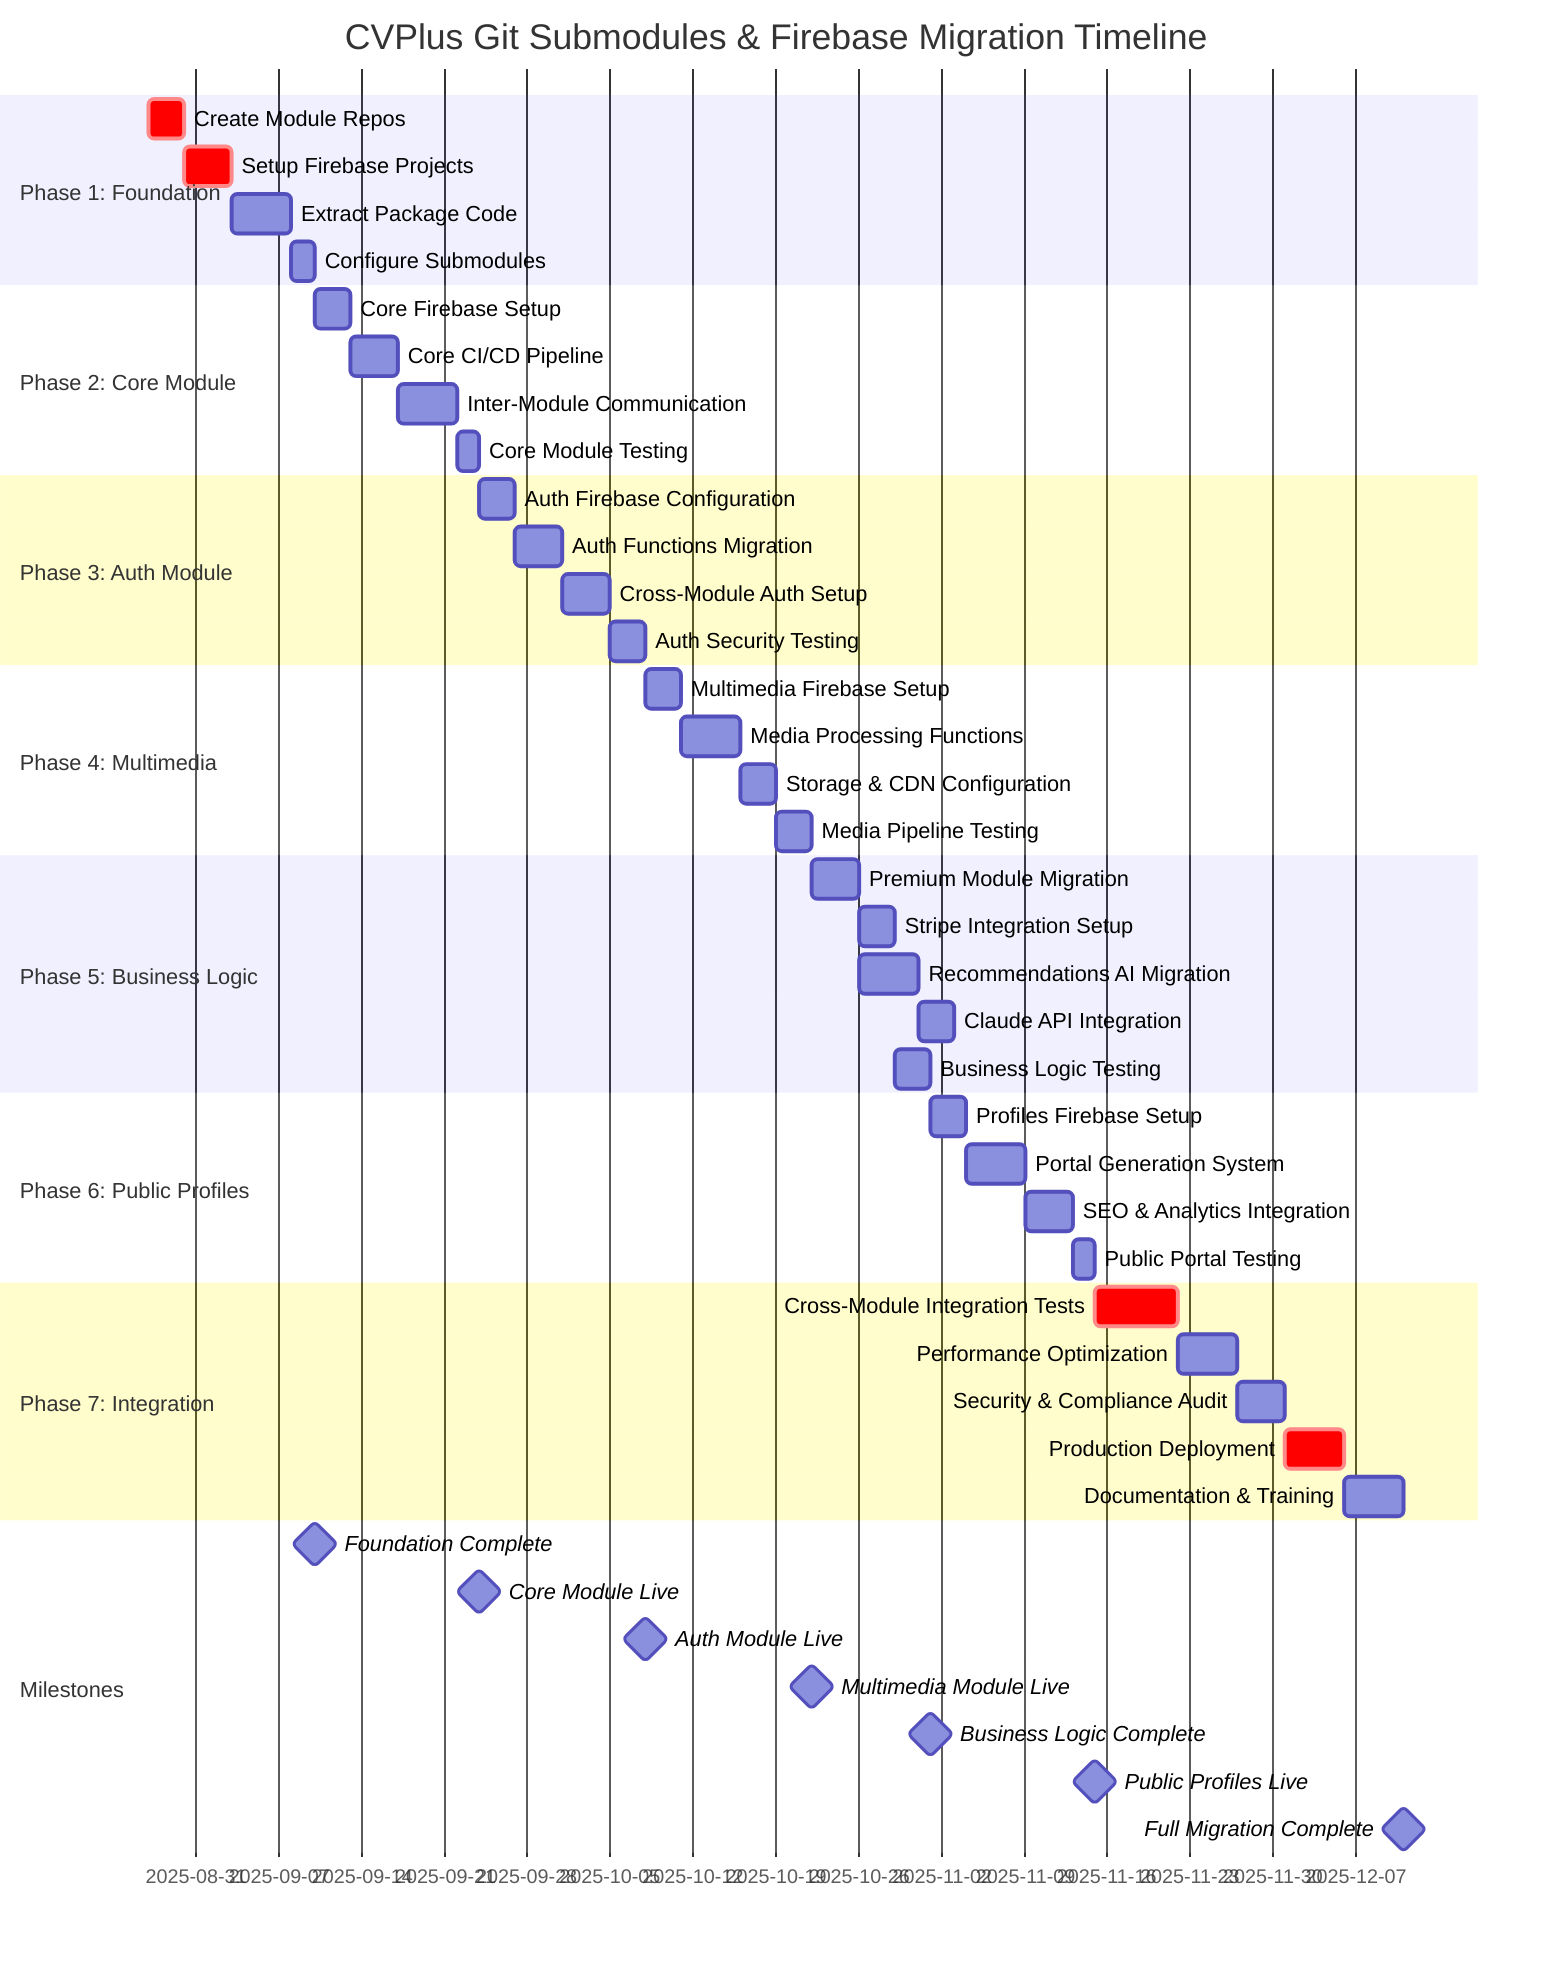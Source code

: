 gantt
    title CVPlus Git Submodules & Firebase Migration Timeline
    dateFormat  YYYY-MM-DD
    section Phase 1: Foundation
    Create Module Repos           :crit, p1a, 2025-08-27, 3d
    Setup Firebase Projects       :crit, p1b, after p1a, 4d
    Extract Package Code          :p1c, after p1b, 5d
    Configure Submodules          :p1d, after p1c, 2d
    
    section Phase 2: Core Module
    Core Firebase Setup           :p2a, after p1d, 3d
    Core CI/CD Pipeline           :p2b, after p2a, 4d
    Inter-Module Communication    :p2c, after p2b, 5d
    Core Module Testing           :p2d, after p2c, 2d
    
    section Phase 3: Auth Module
    Auth Firebase Configuration   :p3a, after p2d, 3d
    Auth Functions Migration      :p3b, after p3a, 4d
    Cross-Module Auth Setup       :p3c, after p3b, 4d
    Auth Security Testing         :p3d, after p3c, 3d
    
    section Phase 4: Multimedia
    Multimedia Firebase Setup     :p4a, after p3d, 3d
    Media Processing Functions    :p4b, after p4a, 5d
    Storage & CDN Configuration   :p4c, after p4b, 3d
    Media Pipeline Testing        :p4d, after p4c, 3d
    
    section Phase 5: Business Logic
    Premium Module Migration      :p5a, after p4d, 4d
    Stripe Integration Setup      :p5b, after p5a, 3d
    Recommendations AI Migration  :p5c, after p5a, 5d
    Claude API Integration        :p5d, after p5c, 3d
    Business Logic Testing        :p5e, after p5b, 3d
    
    section Phase 6: Public Profiles
    Profiles Firebase Setup       :p6a, after p5e, 3d
    Portal Generation System      :p6b, after p6a, 5d
    SEO & Analytics Integration   :p6c, after p6b, 4d
    Public Portal Testing         :p6d, after p6c, 2d
    
    section Phase 7: Integration
    Cross-Module Integration Tests :crit, p7a, after p6d, 7d
    Performance Optimization      :p7b, after p7a, 5d
    Security & Compliance Audit   :p7c, after p7b, 4d
    Production Deployment         :crit, p7d, after p7c, 5d
    Documentation & Training      :p7e, after p7d, 5d
    
    section Milestones
    Foundation Complete           :milestone, m1, after p1d, 0d
    Core Module Live              :milestone, m2, after p2d, 0d
    Auth Module Live              :milestone, m3, after p3d, 0d
    Multimedia Module Live        :milestone, m4, after p4d, 0d
    Business Logic Complete       :milestone, m5, after p5e, 0d
    Public Profiles Live          :milestone, m6, after p6d, 0d
    Full Migration Complete       :milestone, m7, after p7e, 0d